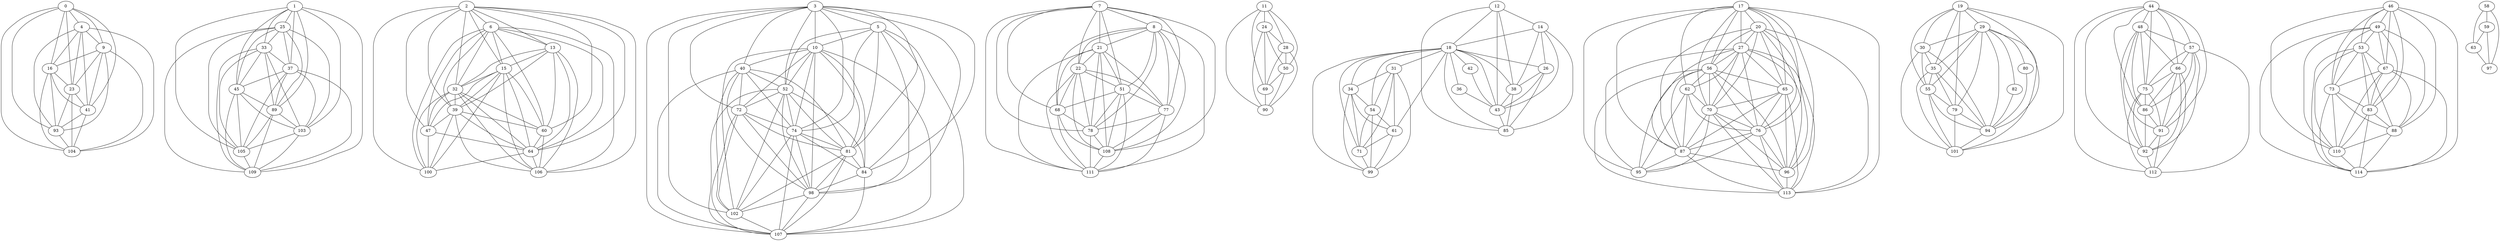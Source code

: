 graph {
	0 -- 4
	0 -- 9
	0 -- 16
	0 -- 23
	0 -- 41
	0 -- 93
	0 -- 104
	1 -- 25
	1 -- 33
	1 -- 37
	1 -- 45
	1 -- 89
	1 -- 103
	1 -- 105
	1 -- 109
	2 -- 6
	2 -- 13
	2 -- 15
	2 -- 32
	2 -- 39
	2 -- 47
	2 -- 60
	2 -- 64
	2 -- 100
	2 -- 106
	3 -- 5
	3 -- 10
	3 -- 40
	3 -- 52
	3 -- 72
	3 -- 74
	3 -- 81
	3 -- 84
	3 -- 98
	3 -- 102
	3 -- 107
	4 -- 9
	4 -- 16
	4 -- 23
	4 -- 41
	4 -- 93
	4 -- 104
	5 -- 10
	5 -- 52
	5 -- 74
	5 -- 81
	5 -- 84
	5 -- 98
	5 -- 107
	6 -- 13
	6 -- 15
	6 -- 32
	6 -- 39
	6 -- 47
	6 -- 60
	6 -- 64
	6 -- 100
	6 -- 106
	7 -- 8
	7 -- 21
	7 -- 22
	7 -- 51
	7 -- 68
	7 -- 77
	7 -- 78
	7 -- 108
	7 -- 111
	8 -- 21
	8 -- 22
	8 -- 51
	8 -- 68
	8 -- 77
	8 -- 78
	8 -- 108
	8 -- 111
	9 -- 16
	9 -- 23
	9 -- 41
	9 -- 93
	9 -- 104
	10 -- 40
	10 -- 52
	10 -- 72
	10 -- 74
	10 -- 81
	10 -- 84
	10 -- 98
	10 -- 102
	10 -- 107
	11 -- 24
	11 -- 28
	11 -- 50
	11 -- 69
	11 -- 90
	12 -- 14
	12 -- 18
	12 -- 38
	12 -- 43
	12 -- 85
	13 -- 15
	13 -- 32
	13 -- 39
	13 -- 60
	13 -- 64
	13 -- 106
	14 -- 18
	14 -- 26
	14 -- 38
	14 -- 43
	14 -- 85
	15 -- 32
	15 -- 39
	15 -- 47
	15 -- 60
	15 -- 64
	15 -- 100
	15 -- 106
	16 -- 23
	16 -- 41
	16 -- 93
	16 -- 104
	17 -- 20
	17 -- 27
	17 -- 56
	17 -- 62
	17 -- 65
	17 -- 70
	17 -- 76
	17 -- 87
	17 -- 95
	17 -- 96
	17 -- 113
	18 -- 26
	18 -- 31
	18 -- 34
	18 -- 36
	18 -- 38
	18 -- 42
	18 -- 43
	18 -- 54
	18 -- 61
	18 -- 71
	18 -- 85
	18 -- 99
	19 -- 29
	19 -- 30
	19 -- 35
	19 -- 55
	19 -- 79
	19 -- 94
	19 -- 101
	20 -- 27
	20 -- 56
	20 -- 65
	20 -- 70
	20 -- 76
	20 -- 87
	20 -- 96
	20 -- 113
	21 -- 22
	21 -- 51
	21 -- 68
	21 -- 77
	21 -- 78
	21 -- 108
	21 -- 111
	22 -- 51
	22 -- 68
	22 -- 77
	22 -- 78
	22 -- 108
	22 -- 111
	23 -- 41
	23 -- 93
	23 -- 104
	24 -- 28
	24 -- 50
	24 -- 69
	24 -- 90
	25 -- 33
	25 -- 37
	25 -- 45
	25 -- 89
	25 -- 103
	25 -- 105
	25 -- 109
	26 -- 38
	26 -- 43
	26 -- 85
	27 -- 56
	27 -- 62
	27 -- 65
	27 -- 70
	27 -- 76
	27 -- 87
	27 -- 95
	27 -- 96
	27 -- 113
	28 -- 50
	28 -- 69
	28 -- 90
	29 -- 30
	29 -- 35
	29 -- 55
	29 -- 79
	29 -- 80
	29 -- 82
	29 -- 94
	29 -- 101
	30 -- 35
	30 -- 55
	30 -- 94
	30 -- 101
	31 -- 34
	31 -- 54
	31 -- 61
	31 -- 71
	31 -- 99
	32 -- 39
	32 -- 47
	32 -- 60
	32 -- 64
	32 -- 100
	32 -- 106
	33 -- 37
	33 -- 45
	33 -- 89
	33 -- 103
	33 -- 105
	33 -- 109
	34 -- 54
	34 -- 61
	34 -- 71
	34 -- 99
	35 -- 55
	35 -- 79
	35 -- 94
	35 -- 101
	36 -- 43
	37 -- 45
	37 -- 89
	37 -- 103
	37 -- 105
	37 -- 109
	38 -- 43
	38 -- 85
	39 -- 47
	39 -- 60
	39 -- 64
	39 -- 100
	39 -- 106
	40 -- 52
	40 -- 72
	40 -- 74
	40 -- 81
	40 -- 98
	40 -- 102
	40 -- 107
	41 -- 93
	41 -- 104
	42 -- 43
	43 -- 85
	44 -- 48
	44 -- 57
	44 -- 66
	44 -- 75
	44 -- 86
	44 -- 91
	44 -- 92
	44 -- 112
	45 -- 89
	45 -- 103
	45 -- 105
	45 -- 109
	46 -- 49
	46 -- 53
	46 -- 67
	46 -- 73
	46 -- 83
	46 -- 88
	46 -- 110
	46 -- 114
	47 -- 64
	47 -- 100
	48 -- 57
	48 -- 66
	48 -- 75
	48 -- 86
	48 -- 91
	48 -- 92
	49 -- 53
	49 -- 67
	49 -- 73
	49 -- 83
	49 -- 88
	49 -- 110
	49 -- 114
	50 -- 69
	50 -- 90
	51 -- 68
	51 -- 77
	51 -- 78
	51 -- 108
	51 -- 111
	52 -- 72
	52 -- 74
	52 -- 81
	52 -- 84
	52 -- 98
	52 -- 102
	52 -- 107
	53 -- 67
	53 -- 73
	53 -- 83
	53 -- 88
	53 -- 110
	53 -- 114
	54 -- 61
	54 -- 71
	54 -- 99
	55 -- 79
	55 -- 94
	55 -- 101
	56 -- 62
	56 -- 65
	56 -- 70
	56 -- 76
	56 -- 87
	56 -- 95
	56 -- 96
	56 -- 113
	57 -- 66
	57 -- 75
	57 -- 86
	57 -- 91
	57 -- 92
	57 -- 112
	58 -- 59
	58 -- 63
	58 -- 97
	59 -- 63
	59 -- 97
	60 -- 64
	60 -- 106
	61 -- 71
	61 -- 99
	62 -- 70
	62 -- 76
	62 -- 87
	62 -- 95
	63 -- 97
	64 -- 100
	64 -- 106
	65 -- 70
	65 -- 76
	65 -- 87
	65 -- 96
	65 -- 113
	66 -- 75
	66 -- 86
	66 -- 91
	66 -- 92
	66 -- 112
	67 -- 73
	67 -- 83
	67 -- 88
	67 -- 110
	67 -- 114
	68 -- 78
	68 -- 108
	68 -- 111
	69 -- 90
	70 -- 76
	70 -- 87
	70 -- 95
	70 -- 96
	70 -- 113
	71 -- 99
	72 -- 74
	72 -- 81
	72 -- 98
	72 -- 102
	72 -- 107
	73 -- 83
	73 -- 88
	73 -- 110
	73 -- 114
	74 -- 81
	74 -- 84
	74 -- 98
	74 -- 102
	74 -- 107
	75 -- 86
	75 -- 91
	75 -- 92
	75 -- 112
	76 -- 87
	76 -- 95
	76 -- 96
	76 -- 113
	77 -- 78
	77 -- 108
	77 -- 111
	78 -- 108
	78 -- 111
	79 -- 94
	79 -- 101
	80 -- 94
	81 -- 84
	81 -- 98
	81 -- 102
	81 -- 107
	82 -- 94
	83 -- 88
	83 -- 110
	83 -- 114
	84 -- 98
	84 -- 107
	86 -- 91
	86 -- 92
	87 -- 95
	87 -- 96
	87 -- 113
	88 -- 110
	88 -- 114
	89 -- 103
	89 -- 105
	89 -- 109
	91 -- 92
	91 -- 112
	92 -- 112
	93 -- 104
	94 -- 101
	96 -- 113
	98 -- 102
	98 -- 107
	102 -- 107
	103 -- 105
	103 -- 109
	105 -- 109
	108 -- 111
	110 -- 114
}
